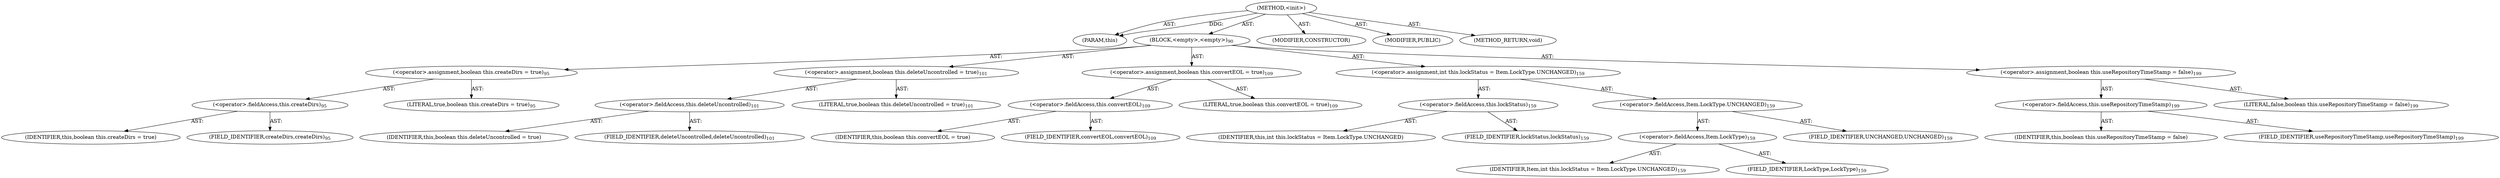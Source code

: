 digraph "&lt;init&gt;" {  
"111669149719" [label = <(METHOD,&lt;init&gt;)> ]
"115964117040" [label = <(PARAM,this)> ]
"25769803875" [label = <(BLOCK,&lt;empty&gt;,&lt;empty&gt;)<SUB>90</SUB>> ]
"30064771455" [label = <(&lt;operator&gt;.assignment,boolean this.createDirs = true)<SUB>95</SUB>> ]
"30064771456" [label = <(&lt;operator&gt;.fieldAccess,this.createDirs)<SUB>95</SUB>> ]
"68719477096" [label = <(IDENTIFIER,this,boolean this.createDirs = true)> ]
"55834574904" [label = <(FIELD_IDENTIFIER,createDirs,createDirs)<SUB>95</SUB>> ]
"90194313297" [label = <(LITERAL,true,boolean this.createDirs = true)<SUB>95</SUB>> ]
"30064771457" [label = <(&lt;operator&gt;.assignment,boolean this.deleteUncontrolled = true)<SUB>101</SUB>> ]
"30064771458" [label = <(&lt;operator&gt;.fieldAccess,this.deleteUncontrolled)<SUB>101</SUB>> ]
"68719477097" [label = <(IDENTIFIER,this,boolean this.deleteUncontrolled = true)> ]
"55834574905" [label = <(FIELD_IDENTIFIER,deleteUncontrolled,deleteUncontrolled)<SUB>101</SUB>> ]
"90194313298" [label = <(LITERAL,true,boolean this.deleteUncontrolled = true)<SUB>101</SUB>> ]
"30064771459" [label = <(&lt;operator&gt;.assignment,boolean this.convertEOL = true)<SUB>109</SUB>> ]
"30064771460" [label = <(&lt;operator&gt;.fieldAccess,this.convertEOL)<SUB>109</SUB>> ]
"68719477098" [label = <(IDENTIFIER,this,boolean this.convertEOL = true)> ]
"55834574906" [label = <(FIELD_IDENTIFIER,convertEOL,convertEOL)<SUB>109</SUB>> ]
"90194313299" [label = <(LITERAL,true,boolean this.convertEOL = true)<SUB>109</SUB>> ]
"30064771461" [label = <(&lt;operator&gt;.assignment,int this.lockStatus = Item.LockType.UNCHANGED)<SUB>159</SUB>> ]
"30064771462" [label = <(&lt;operator&gt;.fieldAccess,this.lockStatus)<SUB>159</SUB>> ]
"68719477099" [label = <(IDENTIFIER,this,int this.lockStatus = Item.LockType.UNCHANGED)> ]
"55834574907" [label = <(FIELD_IDENTIFIER,lockStatus,lockStatus)<SUB>159</SUB>> ]
"30064771463" [label = <(&lt;operator&gt;.fieldAccess,Item.LockType.UNCHANGED)<SUB>159</SUB>> ]
"30064771464" [label = <(&lt;operator&gt;.fieldAccess,Item.LockType)<SUB>159</SUB>> ]
"68719477100" [label = <(IDENTIFIER,Item,int this.lockStatus = Item.LockType.UNCHANGED)<SUB>159</SUB>> ]
"55834574908" [label = <(FIELD_IDENTIFIER,LockType,LockType)<SUB>159</SUB>> ]
"55834574909" [label = <(FIELD_IDENTIFIER,UNCHANGED,UNCHANGED)<SUB>159</SUB>> ]
"30064771465" [label = <(&lt;operator&gt;.assignment,boolean this.useRepositoryTimeStamp = false)<SUB>199</SUB>> ]
"30064771466" [label = <(&lt;operator&gt;.fieldAccess,this.useRepositoryTimeStamp)<SUB>199</SUB>> ]
"68719477101" [label = <(IDENTIFIER,this,boolean this.useRepositoryTimeStamp = false)> ]
"55834574910" [label = <(FIELD_IDENTIFIER,useRepositoryTimeStamp,useRepositoryTimeStamp)<SUB>199</SUB>> ]
"90194313300" [label = <(LITERAL,false,boolean this.useRepositoryTimeStamp = false)<SUB>199</SUB>> ]
"133143986225" [label = <(MODIFIER,CONSTRUCTOR)> ]
"133143986226" [label = <(MODIFIER,PUBLIC)> ]
"128849018903" [label = <(METHOD_RETURN,void)> ]
  "111669149719" -> "115964117040"  [ label = "AST: "] 
  "111669149719" -> "25769803875"  [ label = "AST: "] 
  "111669149719" -> "133143986225"  [ label = "AST: "] 
  "111669149719" -> "133143986226"  [ label = "AST: "] 
  "111669149719" -> "128849018903"  [ label = "AST: "] 
  "25769803875" -> "30064771455"  [ label = "AST: "] 
  "25769803875" -> "30064771457"  [ label = "AST: "] 
  "25769803875" -> "30064771459"  [ label = "AST: "] 
  "25769803875" -> "30064771461"  [ label = "AST: "] 
  "25769803875" -> "30064771465"  [ label = "AST: "] 
  "30064771455" -> "30064771456"  [ label = "AST: "] 
  "30064771455" -> "90194313297"  [ label = "AST: "] 
  "30064771456" -> "68719477096"  [ label = "AST: "] 
  "30064771456" -> "55834574904"  [ label = "AST: "] 
  "30064771457" -> "30064771458"  [ label = "AST: "] 
  "30064771457" -> "90194313298"  [ label = "AST: "] 
  "30064771458" -> "68719477097"  [ label = "AST: "] 
  "30064771458" -> "55834574905"  [ label = "AST: "] 
  "30064771459" -> "30064771460"  [ label = "AST: "] 
  "30064771459" -> "90194313299"  [ label = "AST: "] 
  "30064771460" -> "68719477098"  [ label = "AST: "] 
  "30064771460" -> "55834574906"  [ label = "AST: "] 
  "30064771461" -> "30064771462"  [ label = "AST: "] 
  "30064771461" -> "30064771463"  [ label = "AST: "] 
  "30064771462" -> "68719477099"  [ label = "AST: "] 
  "30064771462" -> "55834574907"  [ label = "AST: "] 
  "30064771463" -> "30064771464"  [ label = "AST: "] 
  "30064771463" -> "55834574909"  [ label = "AST: "] 
  "30064771464" -> "68719477100"  [ label = "AST: "] 
  "30064771464" -> "55834574908"  [ label = "AST: "] 
  "30064771465" -> "30064771466"  [ label = "AST: "] 
  "30064771465" -> "90194313300"  [ label = "AST: "] 
  "30064771466" -> "68719477101"  [ label = "AST: "] 
  "30064771466" -> "55834574910"  [ label = "AST: "] 
  "111669149719" -> "115964117040"  [ label = "DDG: "] 
}
